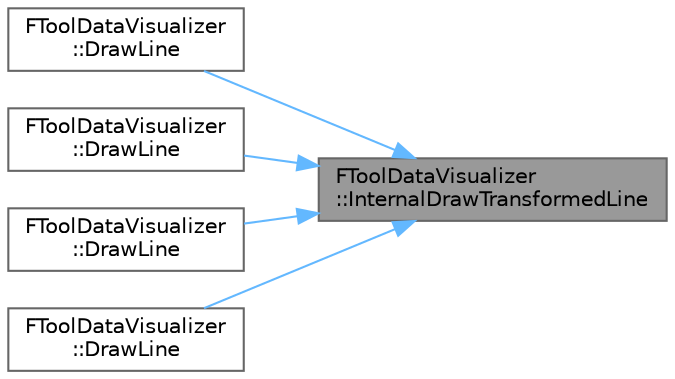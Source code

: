 digraph "FToolDataVisualizer::InternalDrawTransformedLine"
{
 // INTERACTIVE_SVG=YES
 // LATEX_PDF_SIZE
  bgcolor="transparent";
  edge [fontname=Helvetica,fontsize=10,labelfontname=Helvetica,labelfontsize=10];
  node [fontname=Helvetica,fontsize=10,shape=box,height=0.2,width=0.4];
  rankdir="RL";
  Node1 [id="Node000001",label="FToolDataVisualizer\l::InternalDrawTransformedLine",height=0.2,width=0.4,color="gray40", fillcolor="grey60", style="filled", fontcolor="black",tooltip=" "];
  Node1 -> Node2 [id="edge1_Node000001_Node000002",dir="back",color="steelblue1",style="solid",tooltip=" "];
  Node2 [id="Node000002",label="FToolDataVisualizer\l::DrawLine",height=0.2,width=0.4,color="grey40", fillcolor="white", style="filled",URL="$d1/d0f/classFToolDataVisualizer.html#a9d3fcdd46b6b2a8f2d386681f258069a",tooltip="Draw a line with default parameters."];
  Node1 -> Node3 [id="edge2_Node000001_Node000003",dir="back",color="steelblue1",style="solid",tooltip=" "];
  Node3 [id="Node000003",label="FToolDataVisualizer\l::DrawLine",height=0.2,width=0.4,color="grey40", fillcolor="white", style="filled",URL="$d1/d0f/classFToolDataVisualizer.html#a632bb852fbda4deae8477f37df7b0056",tooltip="Draw a line with the given Color, otherwise use default parameters."];
  Node1 -> Node4 [id="edge3_Node000001_Node000004",dir="back",color="steelblue1",style="solid",tooltip=" "];
  Node4 [id="Node000004",label="FToolDataVisualizer\l::DrawLine",height=0.2,width=0.4,color="grey40", fillcolor="white", style="filled",URL="$d1/d0f/classFToolDataVisualizer.html#ae7493661035a03282720c0d34898da2b",tooltip="Draw a line with the given Color and Thickness, otherwise use default parameters."];
  Node1 -> Node5 [id="edge4_Node000001_Node000005",dir="back",color="steelblue1",style="solid",tooltip=" "];
  Node5 [id="Node000005",label="FToolDataVisualizer\l::DrawLine",height=0.2,width=0.4,color="grey40", fillcolor="white", style="filled",URL="$d1/d0f/classFToolDataVisualizer.html#a70543cb062bc4cc1ddc4268ae515018b",tooltip="Draw a line with the given parameters."];
}
